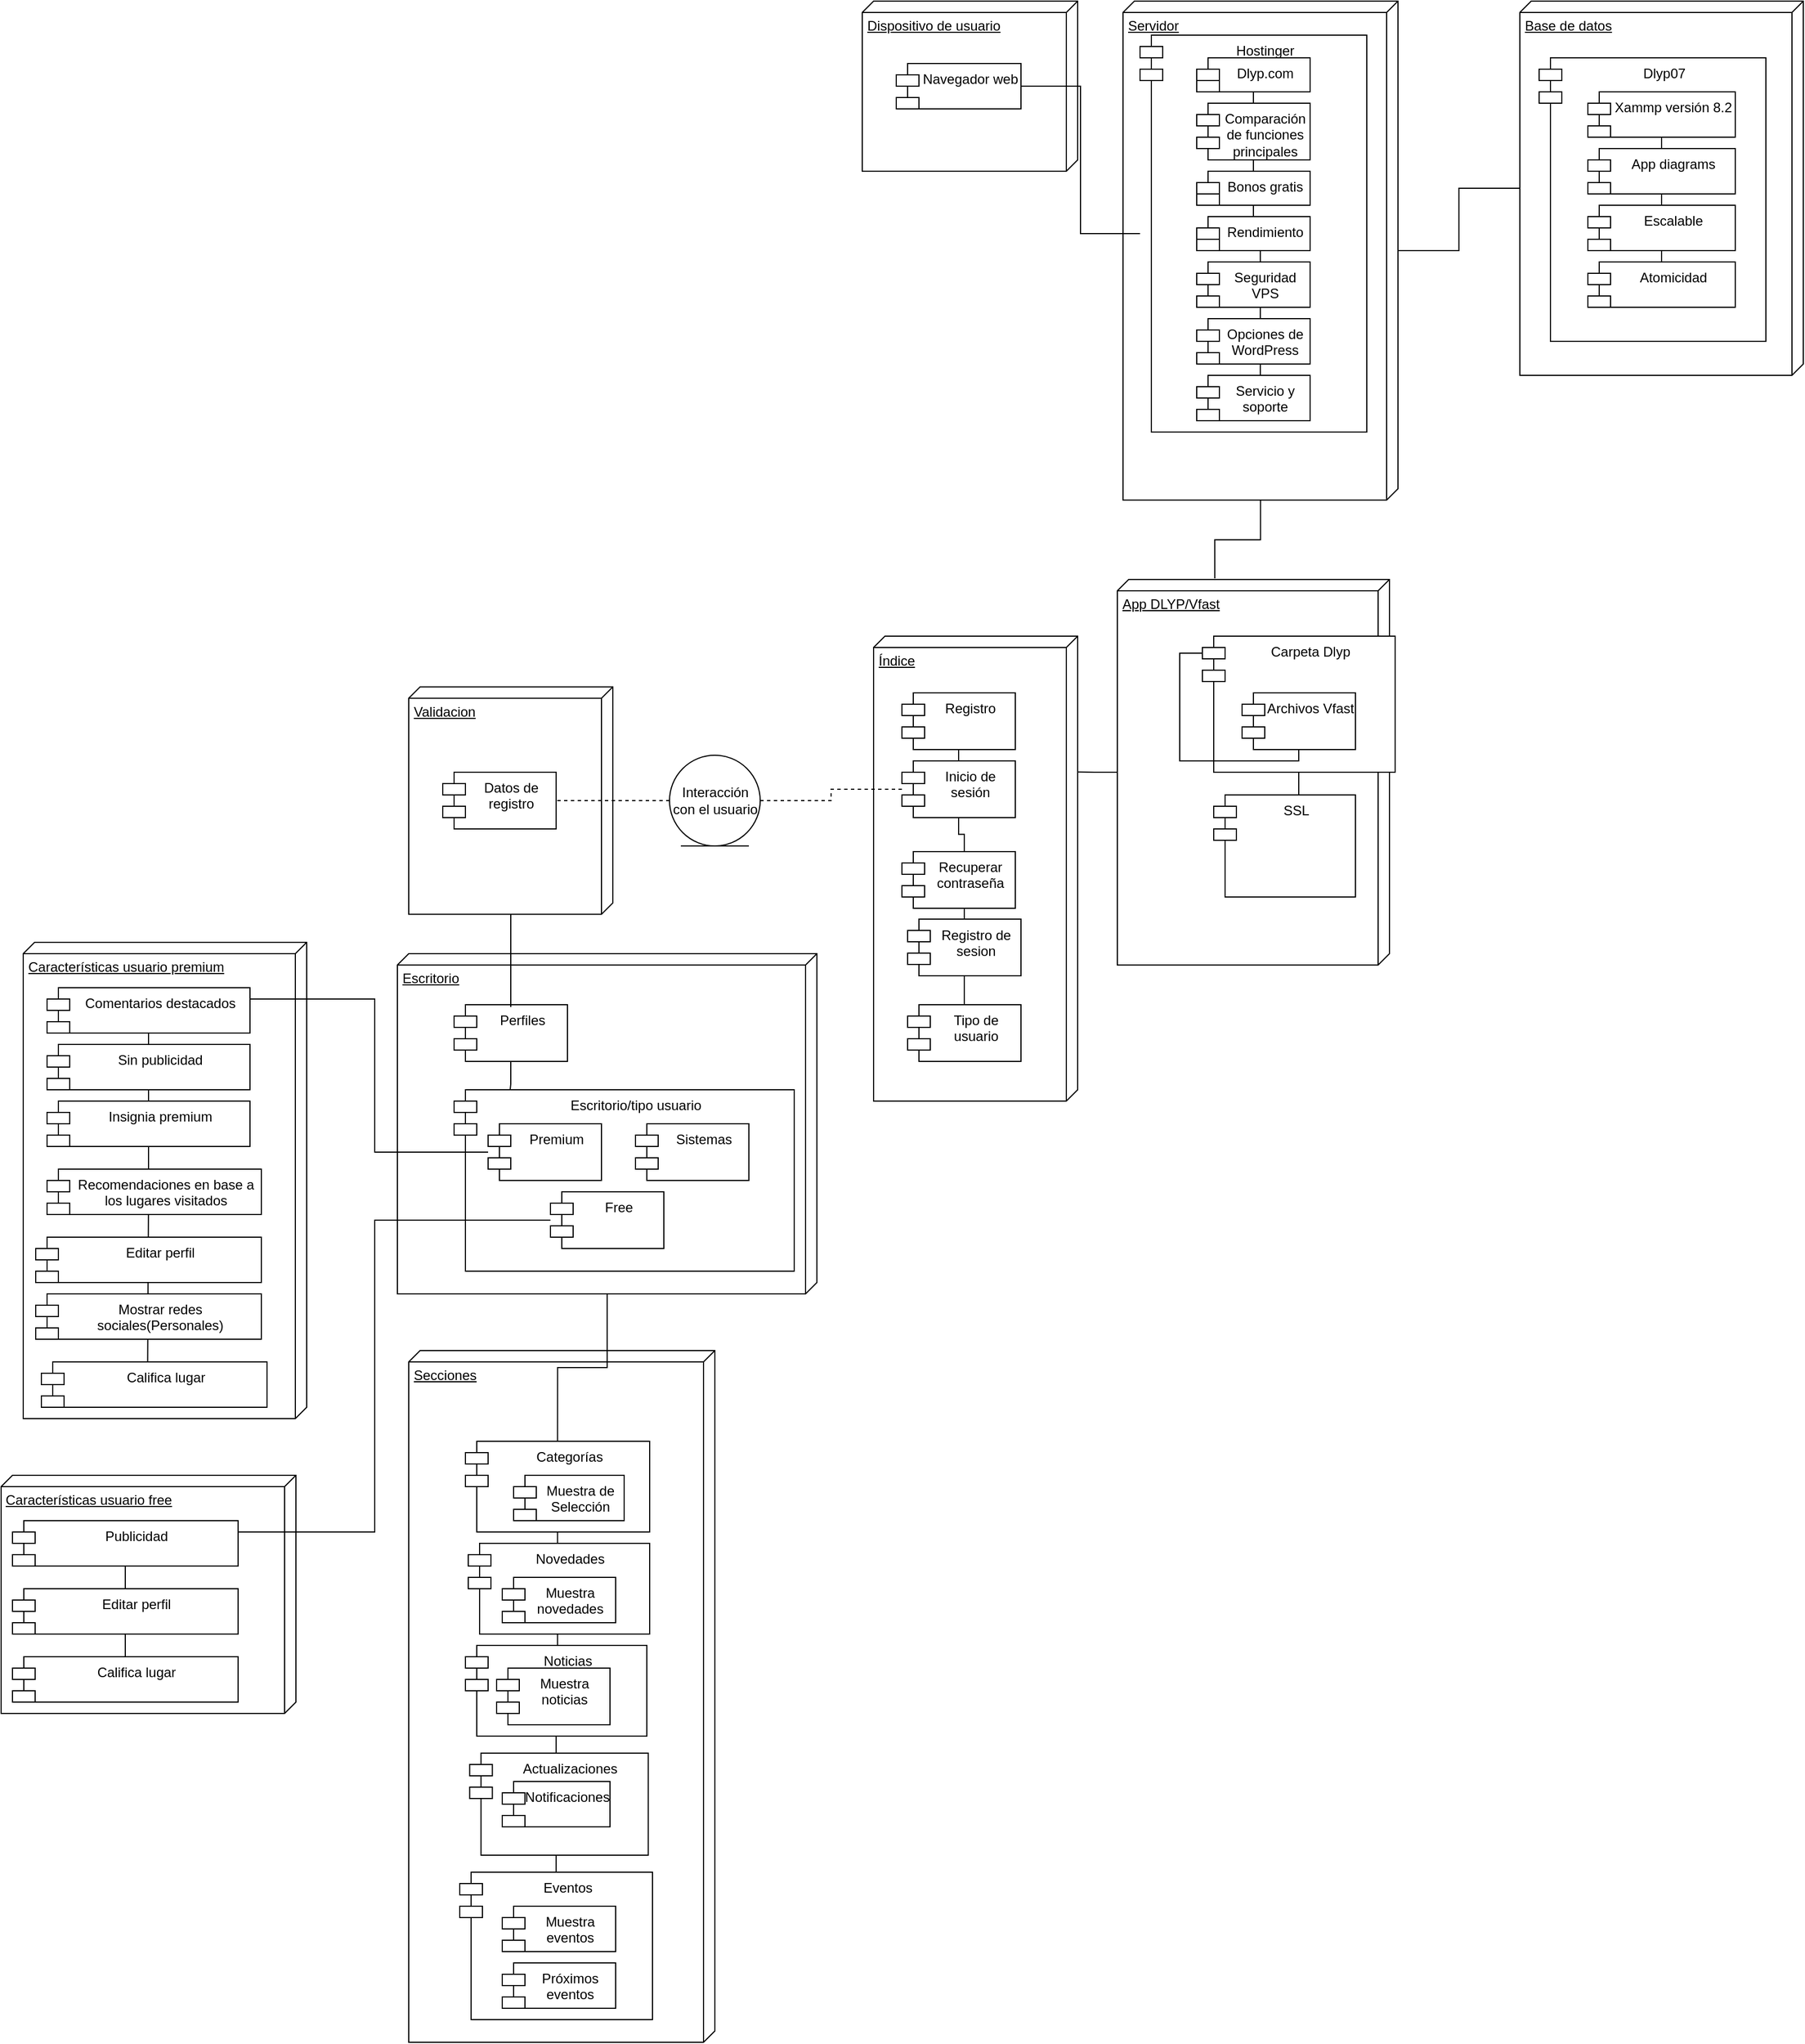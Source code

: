 <mxfile version="21.3.2" type="github">
  <diagram name="Página-1" id="72iwt8nv1lAFxt5A45Wy">
    <mxGraphModel dx="2674" dy="2403" grid="1" gridSize="10" guides="1" tooltips="1" connect="1" arrows="1" fold="1" page="1" pageScale="1" pageWidth="827" pageHeight="1169" math="0" shadow="0">
      <root>
        <mxCell id="0" />
        <mxCell id="1" parent="0" />
        <mxCell id="taAzBONbEb0uJAN0j744-1" value="Características usuario free" style="verticalAlign=top;align=left;spacingTop=8;spacingLeft=2;spacingRight=12;shape=cube;size=10;direction=south;fontStyle=4;html=1;whiteSpace=wrap;" vertex="1" parent="1">
          <mxGeometry x="210" y="1540" width="260" height="210" as="geometry" />
        </mxCell>
        <mxCell id="taAzBONbEb0uJAN0j744-2" value="Características usuario premium" style="verticalAlign=top;align=left;spacingTop=8;spacingLeft=2;spacingRight=12;shape=cube;size=10;direction=south;fontStyle=4;html=1;whiteSpace=wrap;" vertex="1" parent="1">
          <mxGeometry x="229.5" y="1070" width="250" height="420" as="geometry" />
        </mxCell>
        <mxCell id="taAzBONbEb0uJAN0j744-3" value="Secciones&lt;br&gt;" style="verticalAlign=top;align=left;spacingTop=8;spacingLeft=2;spacingRight=12;shape=cube;size=10;direction=south;fontStyle=4;html=1;whiteSpace=wrap;" vertex="1" parent="1">
          <mxGeometry x="569.5" y="1430" width="270" height="610" as="geometry" />
        </mxCell>
        <mxCell id="taAzBONbEb0uJAN0j744-4" style="edgeStyle=orthogonalEdgeStyle;rounded=0;orthogonalLoop=1;jettySize=auto;html=1;entryX=0.5;entryY=0;entryDx=0;entryDy=0;endArrow=none;endFill=0;" edge="1" parent="1" source="taAzBONbEb0uJAN0j744-5" target="taAzBONbEb0uJAN0j744-52">
          <mxGeometry relative="1" as="geometry" />
        </mxCell>
        <mxCell id="taAzBONbEb0uJAN0j744-5" value="Escritorio&lt;br&gt;" style="verticalAlign=top;align=left;spacingTop=8;spacingLeft=2;spacingRight=12;shape=cube;size=10;direction=south;fontStyle=4;html=1;whiteSpace=wrap;" vertex="1" parent="1">
          <mxGeometry x="559.5" y="1080" width="370" height="300" as="geometry" />
        </mxCell>
        <mxCell id="taAzBONbEb0uJAN0j744-6" value="Validacion&lt;br&gt;" style="verticalAlign=top;align=left;spacingTop=8;spacingLeft=2;spacingRight=12;shape=cube;size=10;direction=south;fontStyle=4;html=1;whiteSpace=wrap;" vertex="1" parent="1">
          <mxGeometry x="569.5" y="844.75" width="180" height="200.5" as="geometry" />
        </mxCell>
        <mxCell id="taAzBONbEb0uJAN0j744-7" style="edgeStyle=orthogonalEdgeStyle;rounded=0;orthogonalLoop=1;jettySize=auto;html=1;endArrow=none;endFill=0;entryX=0.292;entryY=0.006;entryDx=0;entryDy=0;entryPerimeter=0;" edge="1" parent="1" source="taAzBONbEb0uJAN0j744-8" target="taAzBONbEb0uJAN0j744-22">
          <mxGeometry relative="1" as="geometry" />
        </mxCell>
        <mxCell id="taAzBONbEb0uJAN0j744-8" value="App DLYP/Vfast" style="verticalAlign=top;align=left;spacingTop=8;spacingLeft=2;spacingRight=12;shape=cube;size=10;direction=south;fontStyle=4;html=1;whiteSpace=wrap;" vertex="1" parent="1">
          <mxGeometry x="1194.5" y="750" width="240" height="340" as="geometry" />
        </mxCell>
        <mxCell id="taAzBONbEb0uJAN0j744-9" style="edgeStyle=orthogonalEdgeStyle;rounded=0;orthogonalLoop=1;jettySize=auto;html=1;entryX=-0.003;entryY=0.642;entryDx=0;entryDy=0;entryPerimeter=0;endArrow=none;endFill=0;" edge="1" parent="1" source="taAzBONbEb0uJAN0j744-10" target="taAzBONbEb0uJAN0j744-8">
          <mxGeometry relative="1" as="geometry" />
        </mxCell>
        <mxCell id="taAzBONbEb0uJAN0j744-10" value="Servidor&lt;br&gt;" style="verticalAlign=top;align=left;spacingTop=8;spacingLeft=2;spacingRight=12;shape=cube;size=10;direction=south;fontStyle=4;html=1;whiteSpace=wrap;" vertex="1" parent="1">
          <mxGeometry x="1199.5" y="240" width="242.5" height="440" as="geometry" />
        </mxCell>
        <mxCell id="taAzBONbEb0uJAN0j744-11" value="Dispositivo de usuario" style="verticalAlign=top;align=left;spacingTop=8;spacingLeft=2;spacingRight=12;shape=cube;size=10;direction=south;fontStyle=4;html=1;whiteSpace=wrap;" vertex="1" parent="1">
          <mxGeometry x="969.5" y="240" width="190" height="150" as="geometry" />
        </mxCell>
        <mxCell id="taAzBONbEb0uJAN0j744-12" style="edgeStyle=orthogonalEdgeStyle;rounded=0;orthogonalLoop=1;jettySize=auto;html=1;endArrow=none;endFill=0;" edge="1" parent="1" source="taAzBONbEb0uJAN0j744-13" target="taAzBONbEb0uJAN0j744-14">
          <mxGeometry relative="1" as="geometry">
            <mxPoint x="1269.5" y="315" as="targetPoint" />
          </mxGeometry>
        </mxCell>
        <mxCell id="taAzBONbEb0uJAN0j744-13" value="Navegador web" style="shape=module;align=left;spacingLeft=20;align=center;verticalAlign=top;whiteSpace=wrap;html=1;" vertex="1" parent="1">
          <mxGeometry x="999.5" y="295" width="110" height="40" as="geometry" />
        </mxCell>
        <mxCell id="taAzBONbEb0uJAN0j744-14" value="Hostinger&lt;br&gt;" style="shape=module;align=left;spacingLeft=20;align=center;verticalAlign=top;whiteSpace=wrap;html=1;" vertex="1" parent="1">
          <mxGeometry x="1214.5" y="270" width="200" height="350" as="geometry" />
        </mxCell>
        <mxCell id="taAzBONbEb0uJAN0j744-15" value="" style="edgeStyle=orthogonalEdgeStyle;rounded=0;orthogonalLoop=1;jettySize=auto;html=1;endArrow=none;endFill=0;" edge="1" parent="1" source="taAzBONbEb0uJAN0j744-16" target="taAzBONbEb0uJAN0j744-10">
          <mxGeometry relative="1" as="geometry" />
        </mxCell>
        <mxCell id="taAzBONbEb0uJAN0j744-16" value="Base de datos" style="verticalAlign=top;align=left;spacingTop=8;spacingLeft=2;spacingRight=12;shape=cube;size=10;direction=south;fontStyle=4;html=1;whiteSpace=wrap;" vertex="1" parent="1">
          <mxGeometry x="1549.5" y="240" width="250" height="330" as="geometry" />
        </mxCell>
        <mxCell id="taAzBONbEb0uJAN0j744-17" style="edgeStyle=orthogonalEdgeStyle;rounded=0;orthogonalLoop=1;jettySize=auto;html=1;entryX=0.614;entryY=0;entryDx=0;entryDy=0;entryPerimeter=0;endArrow=none;endFill=0;" edge="1" parent="1" source="taAzBONbEb0uJAN0j744-18" target="taAzBONbEb0uJAN0j744-21">
          <mxGeometry relative="1" as="geometry" />
        </mxCell>
        <mxCell id="taAzBONbEb0uJAN0j744-18" value="Carpeta Dlyp" style="shape=module;align=left;spacingLeft=20;align=center;verticalAlign=top;whiteSpace=wrap;html=1;" vertex="1" parent="1">
          <mxGeometry x="1269.5" y="800" width="170" height="120" as="geometry" />
        </mxCell>
        <mxCell id="taAzBONbEb0uJAN0j744-19" style="edgeStyle=orthogonalEdgeStyle;rounded=0;orthogonalLoop=1;jettySize=auto;html=1;entryX=0;entryY=0;entryDx=0;entryDy=15;entryPerimeter=0;endArrow=none;endFill=0;" edge="1" parent="1" source="taAzBONbEb0uJAN0j744-20" target="taAzBONbEb0uJAN0j744-18">
          <mxGeometry relative="1" as="geometry">
            <Array as="points">
              <mxPoint x="1354.5" y="910" />
              <mxPoint x="1249.5" y="910" />
              <mxPoint x="1249.5" y="815" />
            </Array>
          </mxGeometry>
        </mxCell>
        <mxCell id="taAzBONbEb0uJAN0j744-20" value="Archivos Vfast" style="shape=module;align=left;spacingLeft=20;align=center;verticalAlign=top;whiteSpace=wrap;html=1;" vertex="1" parent="1">
          <mxGeometry x="1304.5" y="850" width="100" height="50" as="geometry" />
        </mxCell>
        <mxCell id="taAzBONbEb0uJAN0j744-21" value="SSL" style="shape=module;align=left;spacingLeft=20;align=center;verticalAlign=top;whiteSpace=wrap;html=1;" vertex="1" parent="1">
          <mxGeometry x="1279.5" y="940" width="125" height="90" as="geometry" />
        </mxCell>
        <mxCell id="taAzBONbEb0uJAN0j744-22" value="Índice" style="verticalAlign=top;align=left;spacingTop=8;spacingLeft=2;spacingRight=12;shape=cube;size=10;direction=south;fontStyle=4;html=1;whiteSpace=wrap;" vertex="1" parent="1">
          <mxGeometry x="979.5" y="800" width="180" height="410" as="geometry" />
        </mxCell>
        <mxCell id="taAzBONbEb0uJAN0j744-23" style="edgeStyle=orthogonalEdgeStyle;rounded=0;orthogonalLoop=1;jettySize=auto;html=1;endArrow=none;endFill=0;" edge="1" parent="1" source="taAzBONbEb0uJAN0j744-41" target="taAzBONbEb0uJAN0j744-26">
          <mxGeometry relative="1" as="geometry" />
        </mxCell>
        <mxCell id="taAzBONbEb0uJAN0j744-24" value="Registro" style="shape=module;align=left;spacingLeft=20;align=center;verticalAlign=top;whiteSpace=wrap;html=1;" vertex="1" parent="1">
          <mxGeometry x="1004.5" y="850" width="100" height="50" as="geometry" />
        </mxCell>
        <mxCell id="taAzBONbEb0uJAN0j744-25" style="edgeStyle=orthogonalEdgeStyle;rounded=0;orthogonalLoop=1;jettySize=auto;html=1;endArrow=none;endFill=0;dashed=1;entryX=1;entryY=0.5;entryDx=0;entryDy=0;" edge="1" parent="1" source="taAzBONbEb0uJAN0j744-28" target="taAzBONbEb0uJAN0j744-29">
          <mxGeometry relative="1" as="geometry">
            <mxPoint x="849.5" y="1089.5" as="targetPoint" />
          </mxGeometry>
        </mxCell>
        <mxCell id="taAzBONbEb0uJAN0j744-26" value="Tipo de usuario" style="shape=module;align=left;spacingLeft=20;align=center;verticalAlign=top;whiteSpace=wrap;html=1;" vertex="1" parent="1">
          <mxGeometry x="1009.5" y="1125" width="100" height="50" as="geometry" />
        </mxCell>
        <mxCell id="taAzBONbEb0uJAN0j744-27" value="" style="edgeStyle=orthogonalEdgeStyle;rounded=0;orthogonalLoop=1;jettySize=auto;html=1;endArrow=none;endFill=0;dashed=1;" edge="1" parent="1" source="taAzBONbEb0uJAN0j744-42" target="taAzBONbEb0uJAN0j744-28">
          <mxGeometry relative="1" as="geometry">
            <mxPoint x="769.5" y="1090" as="targetPoint" />
            <mxPoint x="1004.5" y="1090" as="sourcePoint" />
          </mxGeometry>
        </mxCell>
        <mxCell id="taAzBONbEb0uJAN0j744-28" value="Interacción con el usuario" style="ellipse;shape=umlEntity;whiteSpace=wrap;html=1;" vertex="1" parent="1">
          <mxGeometry x="799.5" y="905" width="80" height="80" as="geometry" />
        </mxCell>
        <mxCell id="taAzBONbEb0uJAN0j744-29" value="Datos de registro&lt;br&gt;" style="shape=module;align=left;spacingLeft=20;align=center;verticalAlign=top;whiteSpace=wrap;html=1;" vertex="1" parent="1">
          <mxGeometry x="599.5" y="920" width="100" height="50" as="geometry" />
        </mxCell>
        <mxCell id="taAzBONbEb0uJAN0j744-30" style="edgeStyle=orthogonalEdgeStyle;rounded=0;orthogonalLoop=1;jettySize=auto;html=1;entryX=0.165;entryY=-0.003;entryDx=0;entryDy=0;entryPerimeter=0;endArrow=none;endFill=0;" edge="1" parent="1" source="taAzBONbEb0uJAN0j744-31" target="taAzBONbEb0uJAN0j744-45">
          <mxGeometry relative="1" as="geometry" />
        </mxCell>
        <mxCell id="taAzBONbEb0uJAN0j744-31" value="Perfiles" style="shape=module;align=left;spacingLeft=20;align=center;verticalAlign=top;whiteSpace=wrap;html=1;" vertex="1" parent="1">
          <mxGeometry x="609.5" y="1125" width="100" height="50" as="geometry" />
        </mxCell>
        <mxCell id="taAzBONbEb0uJAN0j744-32" style="edgeStyle=orthogonalEdgeStyle;rounded=0;orthogonalLoop=1;jettySize=auto;html=1;entryX=0.561;entryY=-0.01;entryDx=0;entryDy=0;entryPerimeter=0;endArrow=none;endFill=0;" edge="1" parent="1" source="taAzBONbEb0uJAN0j744-33" target="taAzBONbEb0uJAN0j744-39">
          <mxGeometry relative="1" as="geometry" />
        </mxCell>
        <mxCell id="taAzBONbEb0uJAN0j744-33" value="Dlyp.com" style="shape=module;align=left;spacingLeft=20;align=center;verticalAlign=top;whiteSpace=wrap;html=1;" vertex="1" parent="1">
          <mxGeometry x="1264.5" y="290" width="100" height="30" as="geometry" />
        </mxCell>
        <mxCell id="taAzBONbEb0uJAN0j744-34" value="Comparación de funciones principales" style="shape=module;align=left;spacingLeft=20;align=center;verticalAlign=top;whiteSpace=wrap;html=1;" vertex="1" parent="1">
          <mxGeometry x="1264.5" y="330" width="100" height="50" as="geometry" />
        </mxCell>
        <mxCell id="taAzBONbEb0uJAN0j744-35" value="Bonos gratis" style="shape=module;align=left;spacingLeft=20;align=center;verticalAlign=top;whiteSpace=wrap;html=1;" vertex="1" parent="1">
          <mxGeometry x="1264.5" y="390" width="100" height="30" as="geometry" />
        </mxCell>
        <mxCell id="taAzBONbEb0uJAN0j744-36" value="Rendimiento" style="shape=module;align=left;spacingLeft=20;align=center;verticalAlign=top;whiteSpace=wrap;html=1;" vertex="1" parent="1">
          <mxGeometry x="1264.5" y="430" width="100" height="30" as="geometry" />
        </mxCell>
        <mxCell id="taAzBONbEb0uJAN0j744-37" value="Seguridad VPS" style="shape=module;align=left;spacingLeft=20;align=center;verticalAlign=top;whiteSpace=wrap;html=1;" vertex="1" parent="1">
          <mxGeometry x="1264.5" y="470" width="100" height="40" as="geometry" />
        </mxCell>
        <mxCell id="taAzBONbEb0uJAN0j744-38" value="Opciones de WordPress" style="shape=module;align=left;spacingLeft=20;align=center;verticalAlign=top;whiteSpace=wrap;html=1;" vertex="1" parent="1">
          <mxGeometry x="1264.5" y="520" width="100" height="40" as="geometry" />
        </mxCell>
        <mxCell id="taAzBONbEb0uJAN0j744-39" value="Servicio y soporte" style="shape=module;align=left;spacingLeft=20;align=center;verticalAlign=top;whiteSpace=wrap;html=1;" vertex="1" parent="1">
          <mxGeometry x="1264.5" y="570" width="100" height="40" as="geometry" />
        </mxCell>
        <mxCell id="taAzBONbEb0uJAN0j744-40" value="" style="edgeStyle=orthogonalEdgeStyle;rounded=0;orthogonalLoop=1;jettySize=auto;html=1;endArrow=none;endFill=0;" edge="1" parent="1" source="taAzBONbEb0uJAN0j744-24" target="taAzBONbEb0uJAN0j744-41">
          <mxGeometry relative="1" as="geometry">
            <mxPoint x="1054.5" y="900" as="sourcePoint" />
            <mxPoint x="1054.5" y="1140" as="targetPoint" />
          </mxGeometry>
        </mxCell>
        <mxCell id="taAzBONbEb0uJAN0j744-41" value="Registro de sesion" style="shape=module;align=left;spacingLeft=20;align=center;verticalAlign=top;whiteSpace=wrap;html=1;" vertex="1" parent="1">
          <mxGeometry x="1009.5" y="1049.5" width="100" height="50" as="geometry" />
        </mxCell>
        <mxCell id="taAzBONbEb0uJAN0j744-42" value="Inicio de sesión" style="shape=module;align=left;spacingLeft=20;align=center;verticalAlign=top;whiteSpace=wrap;html=1;" vertex="1" parent="1">
          <mxGeometry x="1004.5" y="910" width="100" height="50" as="geometry" />
        </mxCell>
        <mxCell id="taAzBONbEb0uJAN0j744-43" value="Recuperar contraseña" style="shape=module;align=left;spacingLeft=20;align=center;verticalAlign=top;whiteSpace=wrap;html=1;" vertex="1" parent="1">
          <mxGeometry x="1004.5" y="990" width="100" height="50" as="geometry" />
        </mxCell>
        <mxCell id="taAzBONbEb0uJAN0j744-44" value="" style="edgeStyle=orthogonalEdgeStyle;rounded=0;orthogonalLoop=1;jettySize=auto;html=1;endArrow=none;endFill=0;" edge="1" parent="1" source="taAzBONbEb0uJAN0j744-6">
          <mxGeometry relative="1" as="geometry">
            <mxPoint x="659.5" y="1120" as="targetPoint" />
            <mxPoint x="659.5" y="1045" as="sourcePoint" />
            <Array as="points">
              <mxPoint x="659.5" y="1127" />
            </Array>
          </mxGeometry>
        </mxCell>
        <mxCell id="taAzBONbEb0uJAN0j744-45" value="Escritorio/tipo usuario" style="shape=module;align=left;spacingLeft=20;align=center;verticalAlign=top;whiteSpace=wrap;html=1;" vertex="1" parent="1">
          <mxGeometry x="609.5" y="1200" width="300" height="160" as="geometry" />
        </mxCell>
        <mxCell id="taAzBONbEb0uJAN0j744-46" style="edgeStyle=orthogonalEdgeStyle;rounded=0;orthogonalLoop=1;jettySize=auto;html=1;entryX=1;entryY=0.25;entryDx=0;entryDy=0;endArrow=none;endFill=0;" edge="1" parent="1" source="taAzBONbEb0uJAN0j744-47" target="taAzBONbEb0uJAN0j744-69">
          <mxGeometry relative="1" as="geometry">
            <mxPoint x="454" y="1460" as="targetPoint" />
            <Array as="points">
              <mxPoint x="539.5" y="1315" />
              <mxPoint x="539.5" y="1590" />
            </Array>
          </mxGeometry>
        </mxCell>
        <mxCell id="taAzBONbEb0uJAN0j744-47" value="Free" style="shape=module;align=left;spacingLeft=20;align=center;verticalAlign=top;whiteSpace=wrap;html=1;" vertex="1" parent="1">
          <mxGeometry x="694.5" y="1290" width="100" height="50" as="geometry" />
        </mxCell>
        <mxCell id="taAzBONbEb0uJAN0j744-48" style="edgeStyle=orthogonalEdgeStyle;rounded=0;orthogonalLoop=1;jettySize=auto;html=1;entryX=1;entryY=0.25;entryDx=0;entryDy=0;endArrow=none;endFill=0;" edge="1" parent="1" source="taAzBONbEb0uJAN0j744-49" target="taAzBONbEb0uJAN0j744-64">
          <mxGeometry relative="1" as="geometry">
            <Array as="points">
              <mxPoint x="539.5" y="1255" />
              <mxPoint x="539.5" y="1120" />
            </Array>
          </mxGeometry>
        </mxCell>
        <mxCell id="taAzBONbEb0uJAN0j744-49" value="Premium" style="shape=module;align=left;spacingLeft=20;align=center;verticalAlign=top;whiteSpace=wrap;html=1;" vertex="1" parent="1">
          <mxGeometry x="639.5" y="1230" width="100" height="50" as="geometry" />
        </mxCell>
        <mxCell id="taAzBONbEb0uJAN0j744-50" value="Sistemas" style="shape=module;align=left;spacingLeft=20;align=center;verticalAlign=top;whiteSpace=wrap;html=1;" vertex="1" parent="1">
          <mxGeometry x="769.5" y="1230" width="100" height="50" as="geometry" />
        </mxCell>
        <mxCell id="taAzBONbEb0uJAN0j744-51" style="edgeStyle=orthogonalEdgeStyle;rounded=0;orthogonalLoop=1;jettySize=auto;html=1;entryX=0.5;entryY=0;entryDx=0;entryDy=0;endArrow=none;endFill=0;" edge="1" parent="1" source="taAzBONbEb0uJAN0j744-52" target="taAzBONbEb0uJAN0j744-55">
          <mxGeometry relative="1" as="geometry" />
        </mxCell>
        <mxCell id="taAzBONbEb0uJAN0j744-52" value="Categorías" style="shape=module;align=left;spacingLeft=20;align=center;verticalAlign=top;whiteSpace=wrap;html=1;" vertex="1" parent="1">
          <mxGeometry x="619.5" y="1510" width="162.5" height="80" as="geometry" />
        </mxCell>
        <mxCell id="taAzBONbEb0uJAN0j744-53" value="Novedades" style="shape=module;align=left;spacingLeft=20;align=center;verticalAlign=top;whiteSpace=wrap;html=1;" vertex="1" parent="1">
          <mxGeometry x="622" y="1600" width="160" height="80" as="geometry" />
        </mxCell>
        <mxCell id="taAzBONbEb0uJAN0j744-54" value="Noticias" style="shape=module;align=left;spacingLeft=20;align=center;verticalAlign=top;whiteSpace=wrap;html=1;" vertex="1" parent="1">
          <mxGeometry x="619.5" y="1690" width="160" height="80" as="geometry" />
        </mxCell>
        <mxCell id="taAzBONbEb0uJAN0j744-55" value="Eventos" style="shape=module;align=left;spacingLeft=20;align=center;verticalAlign=top;whiteSpace=wrap;html=1;" vertex="1" parent="1">
          <mxGeometry x="614.5" y="1890" width="170" height="130" as="geometry" />
        </mxCell>
        <mxCell id="taAzBONbEb0uJAN0j744-56" value="Actualizaciones" style="shape=module;align=left;spacingLeft=20;align=center;verticalAlign=top;whiteSpace=wrap;html=1;" vertex="1" parent="1">
          <mxGeometry x="623.25" y="1785" width="157.5" height="90" as="geometry" />
        </mxCell>
        <mxCell id="taAzBONbEb0uJAN0j744-57" value="Muestra de Selección" style="shape=module;align=left;spacingLeft=20;align=center;verticalAlign=top;whiteSpace=wrap;html=1;" vertex="1" parent="1">
          <mxGeometry x="662" y="1540" width="97.5" height="40" as="geometry" />
        </mxCell>
        <mxCell id="taAzBONbEb0uJAN0j744-58" value="Muestra novedades" style="shape=module;align=left;spacingLeft=20;align=center;verticalAlign=top;whiteSpace=wrap;html=1;" vertex="1" parent="1">
          <mxGeometry x="652" y="1630" width="100" height="40" as="geometry" />
        </mxCell>
        <mxCell id="taAzBONbEb0uJAN0j744-59" value="Muestra noticias" style="shape=module;align=left;spacingLeft=20;align=center;verticalAlign=top;whiteSpace=wrap;html=1;" vertex="1" parent="1">
          <mxGeometry x="647" y="1710" width="100" height="50" as="geometry" />
        </mxCell>
        <mxCell id="taAzBONbEb0uJAN0j744-60" value="Muestra eventos" style="shape=module;align=left;spacingLeft=20;align=center;verticalAlign=top;whiteSpace=wrap;html=1;" vertex="1" parent="1">
          <mxGeometry x="652" y="1920" width="100" height="40" as="geometry" />
        </mxCell>
        <mxCell id="taAzBONbEb0uJAN0j744-61" value="Próximos eventos" style="shape=module;align=left;spacingLeft=20;align=center;verticalAlign=top;whiteSpace=wrap;html=1;" vertex="1" parent="1">
          <mxGeometry x="652" y="1970" width="100" height="40" as="geometry" />
        </mxCell>
        <mxCell id="taAzBONbEb0uJAN0j744-62" value="Notificaciones" style="shape=module;align=left;spacingLeft=20;align=center;verticalAlign=top;whiteSpace=wrap;html=1;" vertex="1" parent="1">
          <mxGeometry x="652" y="1810" width="95" height="40" as="geometry" />
        </mxCell>
        <mxCell id="taAzBONbEb0uJAN0j744-63" style="edgeStyle=orthogonalEdgeStyle;rounded=0;orthogonalLoop=1;jettySize=auto;html=1;entryX=0.471;entryY=0.047;entryDx=0;entryDy=0;entryPerimeter=0;endArrow=none;endFill=0;" edge="1" parent="1" source="taAzBONbEb0uJAN0j744-64" target="taAzBONbEb0uJAN0j744-73">
          <mxGeometry relative="1" as="geometry" />
        </mxCell>
        <mxCell id="taAzBONbEb0uJAN0j744-64" value="Comentarios destacados" style="shape=module;align=left;spacingLeft=20;align=center;verticalAlign=top;whiteSpace=wrap;html=1;" vertex="1" parent="1">
          <mxGeometry x="250.5" y="1110" width="179" height="40" as="geometry" />
        </mxCell>
        <mxCell id="taAzBONbEb0uJAN0j744-65" value="Sin publicidad" style="shape=module;align=left;spacingLeft=20;align=center;verticalAlign=top;whiteSpace=wrap;html=1;" vertex="1" parent="1">
          <mxGeometry x="250.5" y="1160" width="179" height="40" as="geometry" />
        </mxCell>
        <mxCell id="taAzBONbEb0uJAN0j744-66" value="Insignia premium" style="shape=module;align=left;spacingLeft=20;align=center;verticalAlign=top;whiteSpace=wrap;html=1;" vertex="1" parent="1">
          <mxGeometry x="250.5" y="1210" width="179" height="40" as="geometry" />
        </mxCell>
        <mxCell id="taAzBONbEb0uJAN0j744-67" value="Recomendaciones en base a los lugares visitados" style="shape=module;align=left;spacingLeft=20;align=center;verticalAlign=top;whiteSpace=wrap;html=1;" vertex="1" parent="1">
          <mxGeometry x="250.5" y="1270" width="189" height="40" as="geometry" />
        </mxCell>
        <mxCell id="taAzBONbEb0uJAN0j744-68" style="edgeStyle=orthogonalEdgeStyle;rounded=0;orthogonalLoop=1;jettySize=auto;html=1;entryX=0.5;entryY=0;entryDx=0;entryDy=0;endArrow=none;endFill=0;" edge="1" parent="1" source="taAzBONbEb0uJAN0j744-69" target="taAzBONbEb0uJAN0j744-74">
          <mxGeometry relative="1" as="geometry" />
        </mxCell>
        <mxCell id="taAzBONbEb0uJAN0j744-69" value="Publicidad" style="shape=module;align=left;spacingLeft=20;align=center;verticalAlign=top;whiteSpace=wrap;html=1;" vertex="1" parent="1">
          <mxGeometry x="220" y="1580" width="199" height="40" as="geometry" />
        </mxCell>
        <mxCell id="taAzBONbEb0uJAN0j744-70" value="Editar perfil" style="shape=module;align=left;spacingLeft=20;align=center;verticalAlign=top;whiteSpace=wrap;html=1;" vertex="1" parent="1">
          <mxGeometry x="220" y="1640" width="199" height="40" as="geometry" />
        </mxCell>
        <mxCell id="taAzBONbEb0uJAN0j744-71" value="Editar perfil" style="shape=module;align=left;spacingLeft=20;align=center;verticalAlign=top;whiteSpace=wrap;html=1;" vertex="1" parent="1">
          <mxGeometry x="240.5" y="1330" width="199" height="40" as="geometry" />
        </mxCell>
        <mxCell id="taAzBONbEb0uJAN0j744-72" value="Mostrar redes sociales(Personales)" style="shape=module;align=left;spacingLeft=20;align=center;verticalAlign=top;whiteSpace=wrap;html=1;" vertex="1" parent="1">
          <mxGeometry x="240.5" y="1380" width="199" height="40" as="geometry" />
        </mxCell>
        <mxCell id="taAzBONbEb0uJAN0j744-73" value="Califica lugar" style="shape=module;align=left;spacingLeft=20;align=center;verticalAlign=top;whiteSpace=wrap;html=1;" vertex="1" parent="1">
          <mxGeometry x="245.5" y="1440" width="199" height="40" as="geometry" />
        </mxCell>
        <mxCell id="taAzBONbEb0uJAN0j744-74" value="Califica lugar" style="shape=module;align=left;spacingLeft=20;align=center;verticalAlign=top;whiteSpace=wrap;html=1;" vertex="1" parent="1">
          <mxGeometry x="220" y="1700" width="199" height="40" as="geometry" />
        </mxCell>
        <mxCell id="taAzBONbEb0uJAN0j744-75" value="Dlyp07" style="shape=module;align=left;spacingLeft=20;align=center;verticalAlign=top;whiteSpace=wrap;html=1;" vertex="1" parent="1">
          <mxGeometry x="1566.5" y="290" width="200" height="250" as="geometry" />
        </mxCell>
        <mxCell id="taAzBONbEb0uJAN0j744-76" style="edgeStyle=orthogonalEdgeStyle;rounded=0;orthogonalLoop=1;jettySize=auto;html=1;endArrow=none;endFill=0;" edge="1" parent="1" source="taAzBONbEb0uJAN0j744-77" target="taAzBONbEb0uJAN0j744-80">
          <mxGeometry relative="1" as="geometry">
            <mxPoint x="1674.5" y="520" as="targetPoint" />
          </mxGeometry>
        </mxCell>
        <mxCell id="taAzBONbEb0uJAN0j744-77" value="Xammp versión 8.2" style="shape=module;align=left;spacingLeft=20;align=center;verticalAlign=top;whiteSpace=wrap;html=1;" vertex="1" parent="1">
          <mxGeometry x="1609.5" y="320" width="130" height="40" as="geometry" />
        </mxCell>
        <mxCell id="taAzBONbEb0uJAN0j744-78" value="App diagrams" style="shape=module;align=left;spacingLeft=20;align=center;verticalAlign=top;whiteSpace=wrap;html=1;" vertex="1" parent="1">
          <mxGeometry x="1609.5" y="370" width="130" height="40" as="geometry" />
        </mxCell>
        <mxCell id="taAzBONbEb0uJAN0j744-79" value="Escalable" style="shape=module;align=left;spacingLeft=20;align=center;verticalAlign=top;whiteSpace=wrap;html=1;" vertex="1" parent="1">
          <mxGeometry x="1609.5" y="420" width="130" height="40" as="geometry" />
        </mxCell>
        <mxCell id="taAzBONbEb0uJAN0j744-80" value="Atomicidad" style="shape=module;align=left;spacingLeft=20;align=center;verticalAlign=top;whiteSpace=wrap;html=1;" vertex="1" parent="1">
          <mxGeometry x="1609.5" y="470" width="130" height="40" as="geometry" />
        </mxCell>
      </root>
    </mxGraphModel>
  </diagram>
</mxfile>
